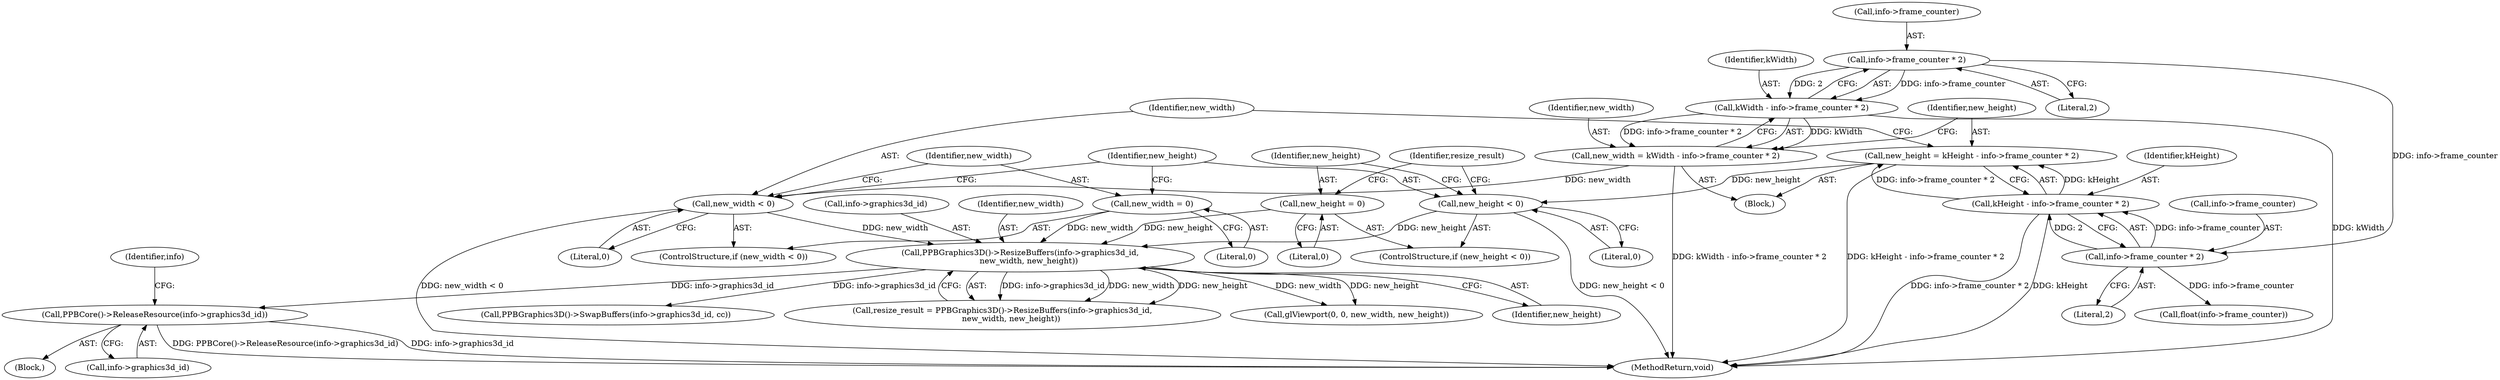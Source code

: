 digraph "0_Chrome_c96312d46205ea82764aba6255ecbb8dd5f57d11_0@pointer" {
"1000221" [label="(Call,PPBCore()->ReleaseResource(info->graphics3d_id))"];
"1000151" [label="(Call,PPBGraphics3D()->ResizeBuffers(info->graphics3d_id,\n       new_width, new_height))"];
"1000138" [label="(Call,new_width = 0)"];
"1000135" [label="(Call,new_width < 0)"];
"1000115" [label="(Call,new_width = kWidth - info->frame_counter * 2)"];
"1000117" [label="(Call,kWidth - info->frame_counter * 2)"];
"1000119" [label="(Call,info->frame_counter * 2)"];
"1000142" [label="(Call,new_height < 0)"];
"1000125" [label="(Call,new_height = kHeight - info->frame_counter * 2)"];
"1000127" [label="(Call,kHeight - info->frame_counter * 2)"];
"1000129" [label="(Call,info->frame_counter * 2)"];
"1000145" [label="(Call,new_height = 0)"];
"1000128" [label="(Identifier,kHeight)"];
"1000135" [label="(Call,new_width < 0)"];
"1000220" [label="(Block,)"];
"1000142" [label="(Call,new_height < 0)"];
"1000138" [label="(Call,new_width = 0)"];
"1000117" [label="(Call,kWidth - info->frame_counter * 2)"];
"1000149" [label="(Call,resize_result = PPBGraphics3D()->ResizeBuffers(info->graphics3d_id,\n       new_width, new_height))"];
"1000119" [label="(Call,info->frame_counter * 2)"];
"1000155" [label="(Identifier,new_width)"];
"1000226" [label="(Identifier,info)"];
"1000139" [label="(Identifier,new_width)"];
"1000120" [label="(Call,info->frame_counter)"];
"1000170" [label="(Call,float(info->frame_counter))"];
"1000152" [label="(Call,info->graphics3d_id)"];
"1000140" [label="(Literal,0)"];
"1000145" [label="(Call,new_height = 0)"];
"1000161" [label="(Call,glViewport(0, 0, new_width, new_height))"];
"1000151" [label="(Call,PPBGraphics3D()->ResizeBuffers(info->graphics3d_id,\n       new_width, new_height))"];
"1000125" [label="(Call,new_height = kHeight - info->frame_counter * 2)"];
"1000144" [label="(Literal,0)"];
"1000143" [label="(Identifier,new_height)"];
"1000150" [label="(Identifier,resize_result)"];
"1000116" [label="(Identifier,new_width)"];
"1000137" [label="(Literal,0)"];
"1000222" [label="(Call,info->graphics3d_id)"];
"1000118" [label="(Identifier,kWidth)"];
"1000221" [label="(Call,PPBCore()->ReleaseResource(info->graphics3d_id))"];
"1000127" [label="(Call,kHeight - info->frame_counter * 2)"];
"1000115" [label="(Call,new_width = kWidth - info->frame_counter * 2)"];
"1000146" [label="(Identifier,new_height)"];
"1000141" [label="(ControlStructure,if (new_height < 0))"];
"1000156" [label="(Identifier,new_height)"];
"1000230" [label="(MethodReturn,void)"];
"1000123" [label="(Literal,2)"];
"1000133" [label="(Literal,2)"];
"1000103" [label="(Block,)"];
"1000210" [label="(Call,PPBGraphics3D()->SwapBuffers(info->graphics3d_id, cc))"];
"1000136" [label="(Identifier,new_width)"];
"1000126" [label="(Identifier,new_height)"];
"1000129" [label="(Call,info->frame_counter * 2)"];
"1000134" [label="(ControlStructure,if (new_width < 0))"];
"1000130" [label="(Call,info->frame_counter)"];
"1000147" [label="(Literal,0)"];
"1000221" -> "1000220"  [label="AST: "];
"1000221" -> "1000222"  [label="CFG: "];
"1000222" -> "1000221"  [label="AST: "];
"1000226" -> "1000221"  [label="CFG: "];
"1000221" -> "1000230"  [label="DDG: PPBCore()->ReleaseResource(info->graphics3d_id)"];
"1000221" -> "1000230"  [label="DDG: info->graphics3d_id"];
"1000151" -> "1000221"  [label="DDG: info->graphics3d_id"];
"1000151" -> "1000149"  [label="AST: "];
"1000151" -> "1000156"  [label="CFG: "];
"1000152" -> "1000151"  [label="AST: "];
"1000155" -> "1000151"  [label="AST: "];
"1000156" -> "1000151"  [label="AST: "];
"1000149" -> "1000151"  [label="CFG: "];
"1000151" -> "1000149"  [label="DDG: info->graphics3d_id"];
"1000151" -> "1000149"  [label="DDG: new_width"];
"1000151" -> "1000149"  [label="DDG: new_height"];
"1000138" -> "1000151"  [label="DDG: new_width"];
"1000135" -> "1000151"  [label="DDG: new_width"];
"1000142" -> "1000151"  [label="DDG: new_height"];
"1000145" -> "1000151"  [label="DDG: new_height"];
"1000151" -> "1000161"  [label="DDG: new_width"];
"1000151" -> "1000161"  [label="DDG: new_height"];
"1000151" -> "1000210"  [label="DDG: info->graphics3d_id"];
"1000138" -> "1000134"  [label="AST: "];
"1000138" -> "1000140"  [label="CFG: "];
"1000139" -> "1000138"  [label="AST: "];
"1000140" -> "1000138"  [label="AST: "];
"1000143" -> "1000138"  [label="CFG: "];
"1000135" -> "1000134"  [label="AST: "];
"1000135" -> "1000137"  [label="CFG: "];
"1000136" -> "1000135"  [label="AST: "];
"1000137" -> "1000135"  [label="AST: "];
"1000139" -> "1000135"  [label="CFG: "];
"1000143" -> "1000135"  [label="CFG: "];
"1000135" -> "1000230"  [label="DDG: new_width < 0"];
"1000115" -> "1000135"  [label="DDG: new_width"];
"1000115" -> "1000103"  [label="AST: "];
"1000115" -> "1000117"  [label="CFG: "];
"1000116" -> "1000115"  [label="AST: "];
"1000117" -> "1000115"  [label="AST: "];
"1000126" -> "1000115"  [label="CFG: "];
"1000115" -> "1000230"  [label="DDG: kWidth - info->frame_counter * 2"];
"1000117" -> "1000115"  [label="DDG: kWidth"];
"1000117" -> "1000115"  [label="DDG: info->frame_counter * 2"];
"1000117" -> "1000119"  [label="CFG: "];
"1000118" -> "1000117"  [label="AST: "];
"1000119" -> "1000117"  [label="AST: "];
"1000117" -> "1000230"  [label="DDG: kWidth"];
"1000119" -> "1000117"  [label="DDG: info->frame_counter"];
"1000119" -> "1000117"  [label="DDG: 2"];
"1000119" -> "1000123"  [label="CFG: "];
"1000120" -> "1000119"  [label="AST: "];
"1000123" -> "1000119"  [label="AST: "];
"1000119" -> "1000129"  [label="DDG: info->frame_counter"];
"1000142" -> "1000141"  [label="AST: "];
"1000142" -> "1000144"  [label="CFG: "];
"1000143" -> "1000142"  [label="AST: "];
"1000144" -> "1000142"  [label="AST: "];
"1000146" -> "1000142"  [label="CFG: "];
"1000150" -> "1000142"  [label="CFG: "];
"1000142" -> "1000230"  [label="DDG: new_height < 0"];
"1000125" -> "1000142"  [label="DDG: new_height"];
"1000125" -> "1000103"  [label="AST: "];
"1000125" -> "1000127"  [label="CFG: "];
"1000126" -> "1000125"  [label="AST: "];
"1000127" -> "1000125"  [label="AST: "];
"1000136" -> "1000125"  [label="CFG: "];
"1000125" -> "1000230"  [label="DDG: kHeight - info->frame_counter * 2"];
"1000127" -> "1000125"  [label="DDG: kHeight"];
"1000127" -> "1000125"  [label="DDG: info->frame_counter * 2"];
"1000127" -> "1000129"  [label="CFG: "];
"1000128" -> "1000127"  [label="AST: "];
"1000129" -> "1000127"  [label="AST: "];
"1000127" -> "1000230"  [label="DDG: info->frame_counter * 2"];
"1000127" -> "1000230"  [label="DDG: kHeight"];
"1000129" -> "1000127"  [label="DDG: info->frame_counter"];
"1000129" -> "1000127"  [label="DDG: 2"];
"1000129" -> "1000133"  [label="CFG: "];
"1000130" -> "1000129"  [label="AST: "];
"1000133" -> "1000129"  [label="AST: "];
"1000129" -> "1000170"  [label="DDG: info->frame_counter"];
"1000145" -> "1000141"  [label="AST: "];
"1000145" -> "1000147"  [label="CFG: "];
"1000146" -> "1000145"  [label="AST: "];
"1000147" -> "1000145"  [label="AST: "];
"1000150" -> "1000145"  [label="CFG: "];
}
